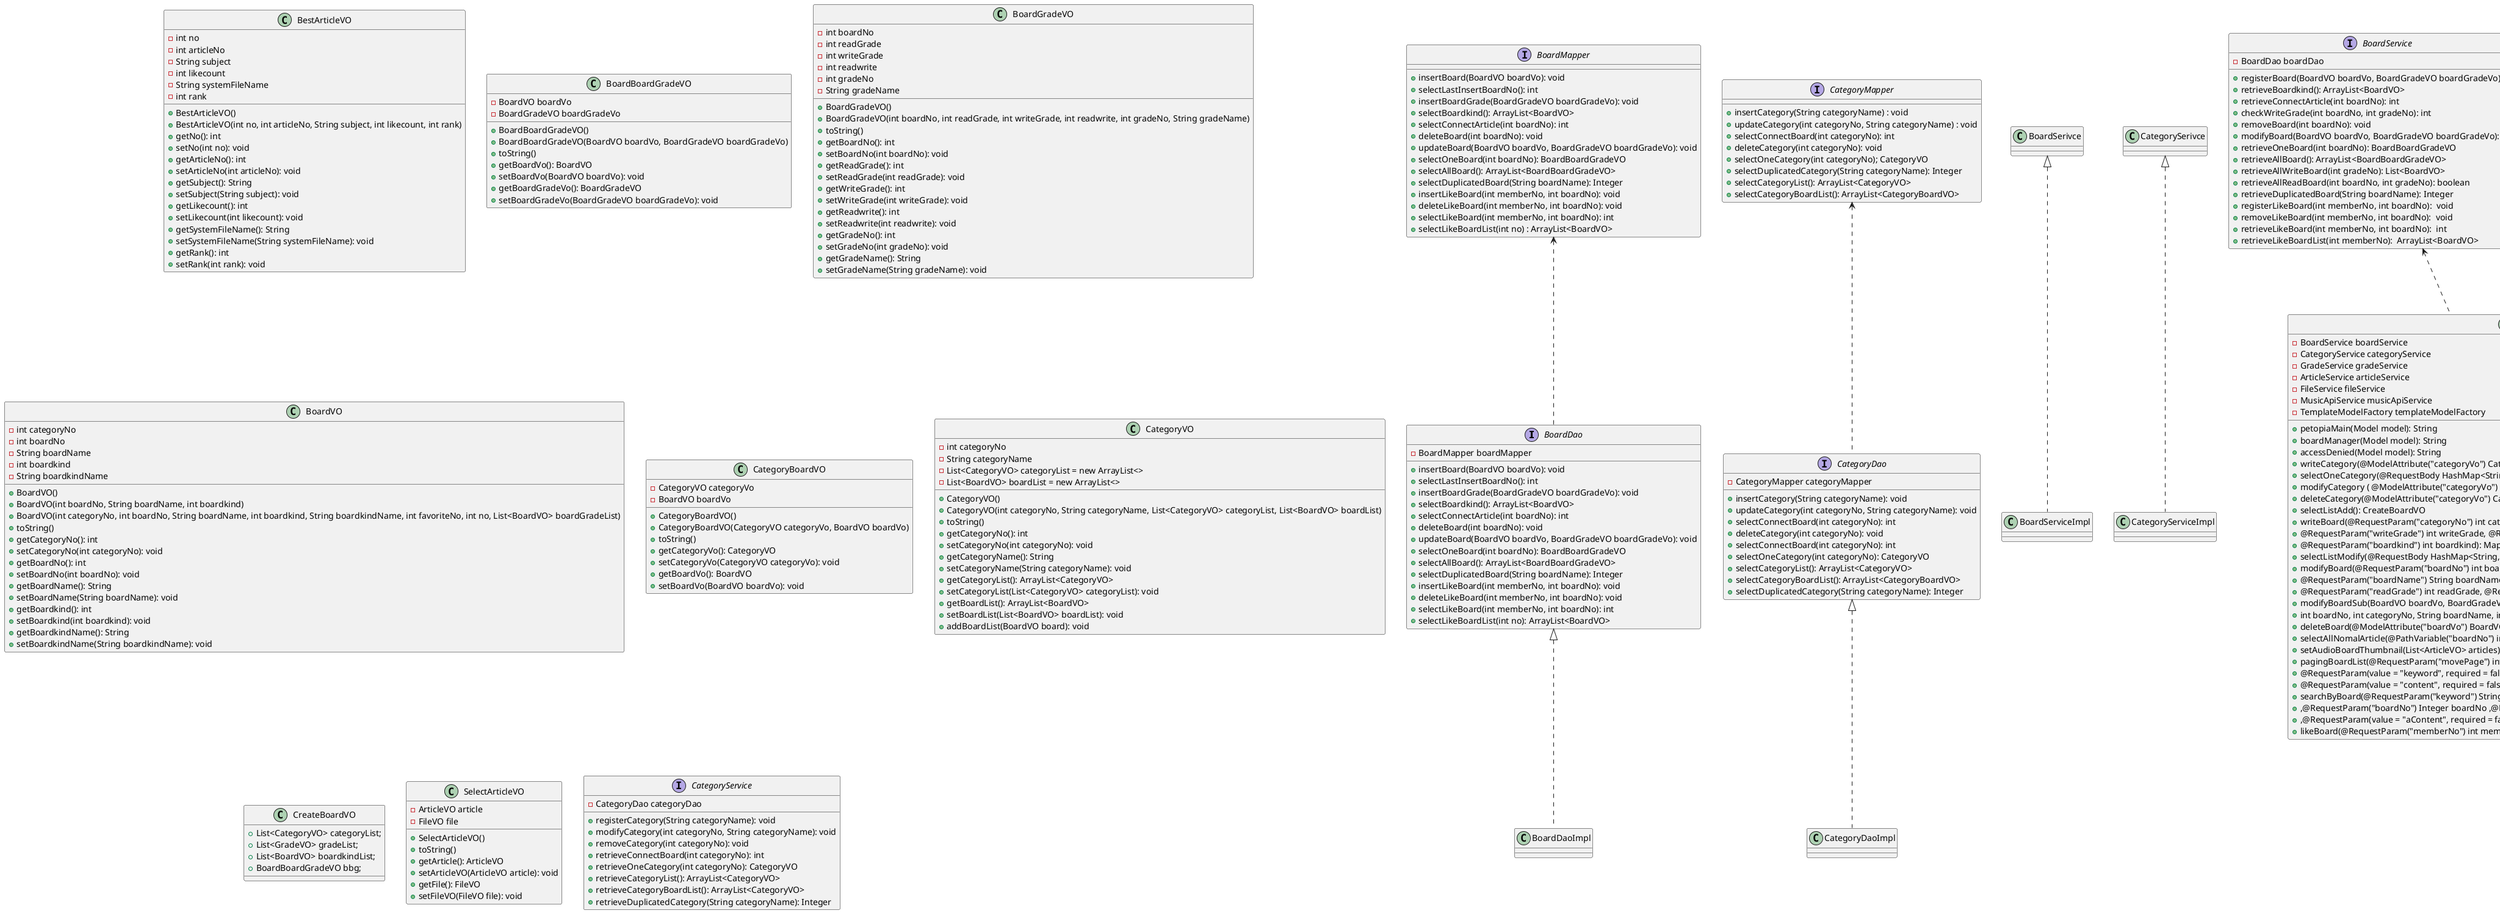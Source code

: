 @startuml
'https://plantuml.com/class-diagram

'구현
' -------------- Dao -------------------
BoardDao <|.. BoardDaoImpl
CategoryDao <|.. CategoryDaoImpl
' -------------- Service -------------------
BoardSerivce <|.. BoardServiceImpl
CategorySerivce <|.. CategoryServiceImpl

BoardMapper <.. BoardDao
CategoryMapper <.. CategoryDao

BoardService <.. BoardController
CategoruService <.. BoardController



interface BoardMapper{
+ insertBoard(BoardVO boardVo): void
+ selectLastInsertBoardNo(): int
+ insertBoardGrade(BoardGradeVO boardGradeVo): void
+ selectBoardkind(): ArrayList<BoardVO>
+ selectConnectArticle(int boardNo): int
+ deleteBoard(int boardNo): void
+ updateBoard(BoardVO boardVo, BoardGradeVO boardGradeVo): void
+ selectOneBoard(int boardNo): BoardBoardGradeVO
+ selectAllBoard(): ArrayList<BoardBoardGradeVO>
+ selectDuplicatedBoard(String boardName): Integer
+ insertLikeBoard(int memberNo, int boardNo): void
+ deleteLikeBoard(int memberNo, int boardNo): void
+ selectLikeBoard(int memberNo, int boardNo): int
+ selectLikeBoardList(int no) : ArrayList<BoardVO>
}

interface CategoryMapper{
+ insertCategory(String categoryName) : void
+ updateCategory(int categoryNo, String categoryName) : void
+ selectConnectBoard(int categoryNo): int
+ deleteCategory(int categoryNo): void
+ selectOneCategory(int categoryNo); CategoryVO
+ selectDuplicatedCategory(String categoryName): Integer
+ selectCategoryList(): ArrayList<CategoryVO>
+ selectCategoryBoardList(): ArrayList<CategoryBoardVO>
}


class BestArticleVO{
- int no
- int articleNo
- String subject
- int likecount
- String systemFileName
- int rank

+ BestArticleVO()
+ BestArticleVO(int no, int articleNo, String subject, int likecount, int rank)
+ getNo(): int
+ setNo(int no): void
+ getArticleNo(): int
+ setArticleNo(int articleNo): void
+ getSubject(): String
+ setSubject(String subject): void
+ getLikecount(): int
+ setLikecount(int likecount): void
+ getSystemFileName(): String
+ setSystemFileName(String systemFileName): void
+ getRank(): int
+ setRank(int rank): void
}

class BoardBoardGradeVO{
- BoardVO boardVo
- BoardGradeVO boardGradeVo

+ BoardBoardGradeVO()
+ BoardBoardGradeVO(BoardVO boardVo, BoardGradeVO boardGradeVo)
+ toString()
+ getBoardVo(): BoardVO
+ setBoardVo(BoardVO boardVo): void
+ getBoardGradeVo(): BoardGradeVO
+ setBoardGradeVo(BoardGradeVO boardGradeVo): void
}

class BoardGradeVO{
- int boardNo
- int readGrade
- int writeGrade
- int readwrite
- int gradeNo
- String gradeName

+ BoardGradeVO()
+ BoardGradeVO(int boardNo, int readGrade, int writeGrade, int readwrite, int gradeNo, String gradeName)
+ toString()
+ getBoardNo(): int
+ setBoardNo(int boardNo): void
+ getReadGrade(): int
+ setReadGrade(int readGrade): void
+ getWriteGrade(): int
+ setWriteGrade(int writeGrade): void
+ getReadwrite(): int
+ setReadwrite(int readwrite): void
+ getGradeNo(): int
+ setGradeNo(int gradeNo): void
+ getGradeName(): String
+ setGradeName(String gradeName): void
}

class BoardVO{
- int categoryNo
- int boardNo
- String boardName
- int boardkind
- String boardkindName

+ BoardVO()
+ BoardVO(int boardNo, String boardName, int boardkind)
+ BoardVO(int categoryNo, int boardNo, String boardName, int boardkind, String boardkindName, int favoriteNo, int no, List<BoardVO> boardGradeList)
+ toString()
+ getCategoryNo(): int
+ setCategoryNo(int categoryNo): void
+ getBoardNo(): int
+ setBoardNo(int boardNo): void
+ getBoardName(): String
+ setBoardName(String boardName): void
+ getBoardkind(): int
+ setBoardkind(int boardkind): void
+ getBoardkindName(): String
+ setBoardkindName(String boardkindName): void
}

class CategoryBoardVO{
- CategoryVO categoryVo
- BoardVO boardVo

+ CategoryBoardVO()
+ CategoryBoardVO(CategoryVO categoryVo, BoardVO boardVo)
+ toString()
+ getCategoryVo(): CategoryVO
+ setCategoryVo(CategoryVO categoryVo): void
+ getBoardVo(): BoardVO
+ setBoardVo(BoardVO boardVo): void
}

class CategoryVO{
- int categoryNo
- String categoryName
- List<CategoryVO> categoryList = new ArrayList<>
- List<BoardVO> boardList = new ArrayList<>

+ CategoryVO()
+ CategoryVO(int categoryNo, String categoryName, List<CategoryVO> categoryList, List<BoardVO> boardList)
+ toString()
+ getCategoryNo(): int
+ setCategoryNo(int categoryNo): void
+ getCategoryName(): String
+ setCategoryName(String categoryName): void
+ getCategoryList(): ArrayList<CategoryVO>
+ setCategoryList(List<CategoryVO> categoryList): void
+ getBoardList(): ArrayList<BoardVO>
+ setBoardList(List<BoardVO> boardList): void
+ addBoardList(BoardVO board): void
}

class CreateBoardVO{
+ List<CategoryVO> categoryList;
+ List<GradeVO> gradeList;
+ List<BoardVO> boardkindList;
+ BoardBoardGradeVO bbg;

}

class SelectArticleVO{
- ArticleVO article
- FileVO file

+ SelectArticleVO()
+ toString()
+ getArticle(): ArticleVO
+ setArticleVO(ArticleVO article): void
+ getFile(): FileVO
+ setFileVO(FileVO file): void
}




' ---------------- end Domain ----------------






interface BoardDao{
- BoardMapper boardMapper

+ insertBoard(BoardVO boardVo): void
+ selectLastInsertBoardNo(): int
+ insertBoardGrade(BoardGradeVO boardGradeVo): void
+ selectBoardkind(): ArrayList<BoardVO>
+ selectConnectArticle(int boardNo): int
+ deleteBoard(int boardNo): void
+ updateBoard(BoardVO boardVo, BoardGradeVO boardGradeVo): void
+ selectOneBoard(int boardNo): BoardBoardGradeVO
+ selectAllBoard(): ArrayList<BoardBoardGradeVO>
+ selectDuplicatedBoard(String boardName): Integer
+ insertLikeBoard(int memberNo, int boardNo): void
+ deleteLikeBoard(int memberNo, int boardNo): void
+ selectLikeBoard(int memberNo, int boardNo): int
+ selectLikeBoardList(int no): ArrayList<BoardVO>
}

interface CategoryDao{
- CategoryMapper categoryMapper

+ insertCategory(String categoryName): void
+ updateCategory(int categoryNo, String categoryName): void
+ selectConnectBoard(int categoryNo): int
+ deleteCategory(int categoryNo): void
+ selectConnectBoard(int categoryNo): int
+ selectOneCategory(int categoryNo): CategoryVO
+ selectCategoryList(): ArrayList<CategoryVO>
+ selectCategoryBoardList(): ArrayList<CategoryBoardVO>
+ selectDuplicatedCategory(String categoryName): Integer
}



class BoardDaoImpl
class CategoryDaoImpl

' --------------- DAO ---------------------------






interface BoardService{
- BoardDao boardDao

+ registerBoard(BoardVO boardVo, BoardGradeVO boardGradeVo): void
+ retrieveBoardkind(): ArrayList<BoardVO>
+ retrieveConnectArticle(int boardNo): int
+ checkWriteGrade(int boardNo, int gradeNo): int
+ removeBoard(int boardNo): void
+ modifyBoard(BoardVO boardVo, BoardGradeVO boardGradeVo): void
+ retrieveOneBoard(int boardNo): BoardBoardGradeVO
+ retrieveAllBoard(): ArrayList<BoardBoardGradeVO>
+ retrieveAllWriteBoard(int gradeNo): List<BoardVO>
+ retrieveAllReadBoard(int boardNo, int gradeNo): boolean
+ retrieveDuplicatedBoard(String boardName): Integer
+ registerLikeBoard(int memberNo, int boardNo):  void
+ removeLikeBoard(int memberNo, int boardNo):  void
+ retrieveLikeBoard(int memberNo, int boardNo):  int
+ retrieveLikeBoardList(int memberNo):  ArrayList<BoardVO>
}

interface CategoryService{
- CategoryDao categoryDao

+ registerCategory(String categoryName): void
+ modifyCategory(int categoryNo, String categoryName): void
+ removeCategory(int categoryNo): void
+ retrieveConnectBoard(int categoryNo): int
+ retrieveOneCategory(int categoryNo): CategoryVO
+ retrieveCategoryList(): ArrayList<CategoryVO>
+ retrieveCategoryBoardList(): ArrayList<CategoryVO>
+ retrieveDuplicatedCategory(String categoryName): Integer
}

' Service 구현 Class



class BoardServiceImpl
class CategoryServiceImpl

'--------------------Controller------------------------

class BoardController{
- BoardService boardService
- CategoryService categoryService
- GradeService gradeService
- ArticleService articleService
- FileService fileService
- MusicApiService musicApiService
- TemplateModelFactory templateModelFactory

+ petopiaMain(Model model): String
+ boardManager(Model model): String
+ accessDenied(Model model): String
+ writeCategory(@ModelAttribute("categoryVo") CategoryVO categoryVo): Map<String, Integer>
+ selectOneCategory(@RequestBody HashMap<String, Object> map): CategoryVO
+ modifyCategory ( @ModelAttribute("categoryVo") CategoryVO categoryVo): Map<String, Integer>
+ deleteCategory(@ModelAttribute("categoryVo") CategoryVO categoryVo): Map<String, Integer>
+ selectListAdd(): CreateBoardVO
+ writeBoard(@RequestParam("categoryNo") int categoryNo, @RequestParam("boardName") String boardName,
+		@RequestParam("writeGrade") int writeGrade, @RequestParam("readGrade") int readGrade,
+		@RequestParam("boardkind") int boardkind): Map<String, Integer>
+ selectListModify(@RequestBody HashMap<String, Object> map ): CreateBoardVO
+ modifyBoard(@RequestParam("boardNo") int boardNo, @RequestParam("categoryNo") int categoryNo,
+		@RequestParam("boardName") String boardName, @RequestParam("writeGrade") int writeGrade,
+		@RequestParam("readGrade") int readGrade, @RequestParam("boardkind") int boardkind): Map<String, Integer>
+ modifyBoardSub(BoardVO boardVo, BoardGradeVO boardGradeVo,
+      int boardNo, int categoryNo, String boardName, int writeGrade, int readGrade, int boardkind): void
+ deleteBoard(@ModelAttribute("boardVo") BoardVO boardVo): Map<String, Integer>
+ selectAllNomalArticle(@PathVariable("boardNo") int boardNo, Model model): String
+ setAudioBoardThumbnail(List<ArticleVO> articles): void
+ pagingBoardList(@RequestParam("movePage") int movePage, @RequestParam("boardNo") int boardNo,
+      @RequestParam(value = "keyword", required = false) String keyword,
+		@RequestParam(value = "content", required = false) String content): Map<String, Object>
+ searchByBoard(@RequestParam("keyword") String keyword ,@RequestParam("content") String content
+		,@RequestParam("boardNo") Integer boardNo ,@RequestParam(value = "aKeyword", required = false) String aKeyword
+		,@RequestParam(value = "aContent", required = false) String aContent): Map<String, Object>
+ likeBoard(@RequestParam("memberNo") int memberNo, @RequestParam("boardNo") int boardNo): Map<String, Integer>
}
@enduml